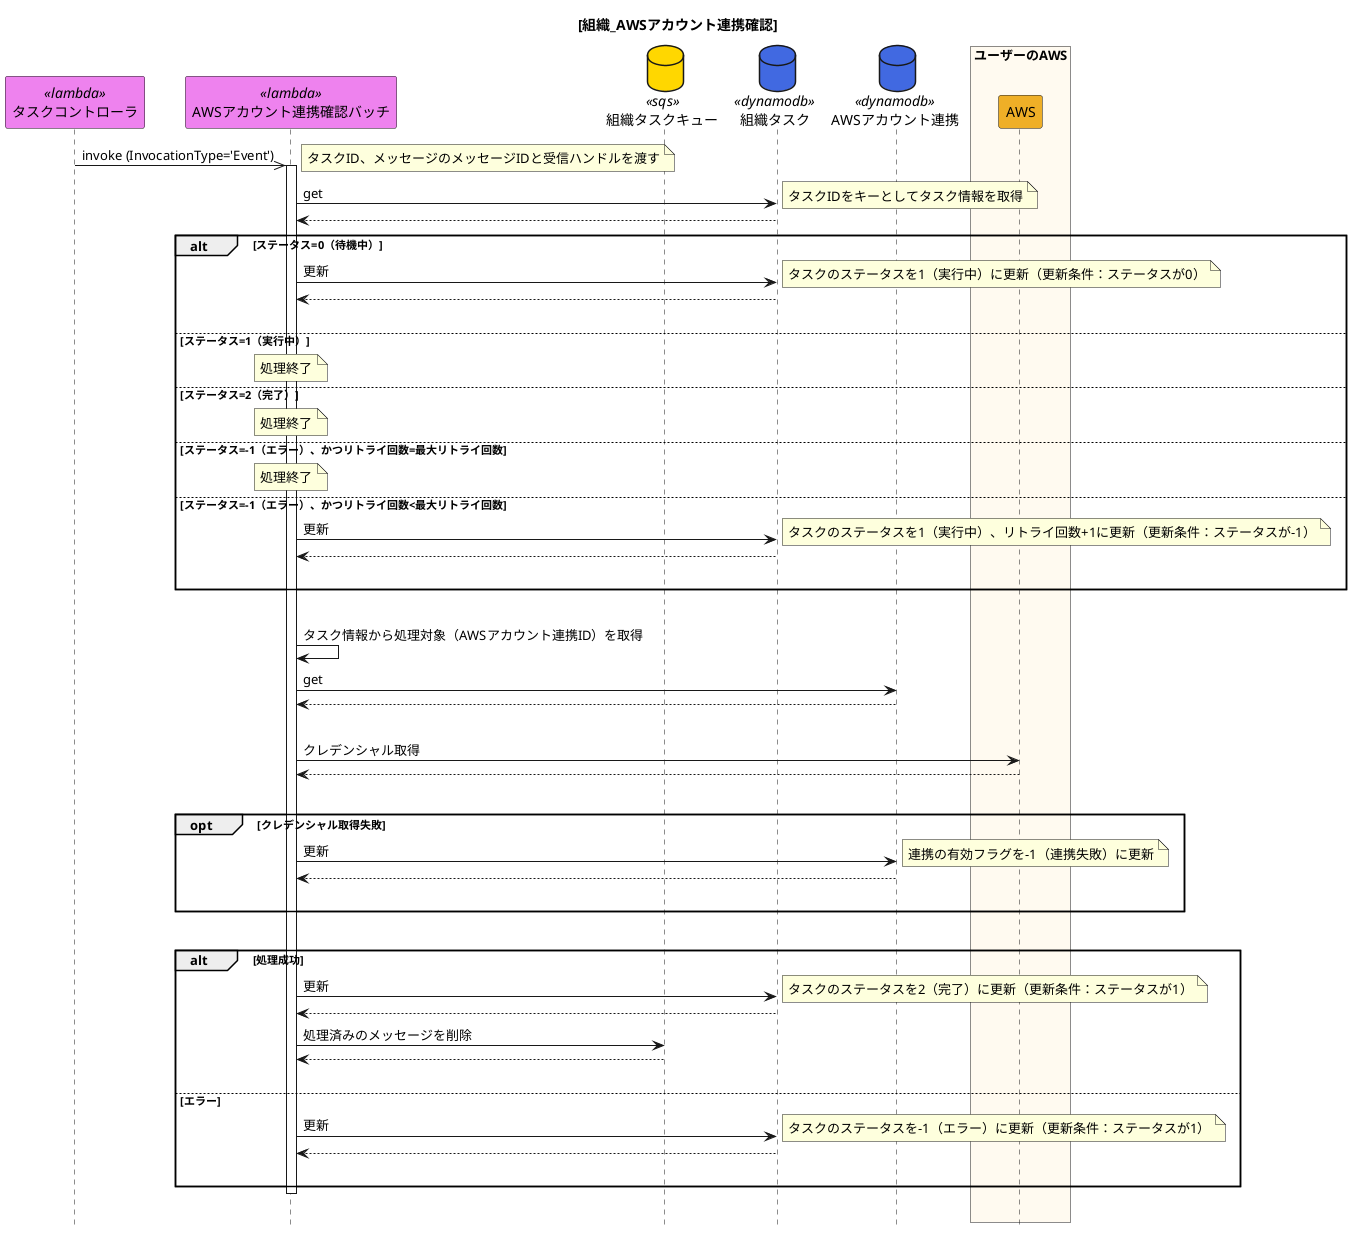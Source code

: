 @startuml{Batch_組織_AWSアカウント連携確認.png}
title [組織_AWSアカウント連携確認]
hide footbox

participant タスクコントローラ as controller <<lambda>> #violet
participant AWSアカウント連携確認バッチ as batch_aws_coop_check <<lambda>> #violet
database 組織タスクキュー as queue_org_task <<sqs>> #gold
database 組織タスク as table_org_task <<dynamodb>> #royalblue
database AWSアカウント連携 as table_awsac_coops <<dynamodb>> #royalblue
box "ユーザーのAWS" #floralwhite
participant AWS as users_aws #efaf27
end box


controller ->> batch_aws_coop_check :invoke (InvocationType='Event')
note right :タスクID、メッセージのメッセージIDと受信ハンドルを渡す
activate batch_aws_coop_check
    batch_aws_coop_check -> table_org_task :get
    note right :タスクIDをキーとしてタスク情報を取得
    table_org_task --> batch_aws_coop_check
    alt ステータス=0（待機中）
        batch_aws_coop_check -> table_org_task :更新
        note right :タスクのステータスを1（実行中）に更新（更新条件：ステータスが0）
        table_org_task --> batch_aws_coop_check
        |||
    else ステータス=1（実行中）
        note over batch_aws_coop_check: 処理終了
    else ステータス=2（完了）
        note over batch_aws_coop_check: 処理終了
    else ステータス=-1（エラー）、かつリトライ回数=最大リトライ回数
        note over batch_aws_coop_check: 処理終了
    else ステータス=-1（エラー）、かつリトライ回数<最大リトライ回数
        batch_aws_coop_check -> table_org_task :更新
        note right :タスクのステータスを1（実行中）、リトライ回数+1に更新（更新条件：ステータスが-1）
        table_org_task --> batch_aws_coop_check
        |||
    end
    |||
    batch_aws_coop_check -> batch_aws_coop_check :タスク情報から処理対象（AWSアカウント連携ID）を取得
    batch_aws_coop_check -> table_awsac_coops :get
    table_awsac_coops --> batch_aws_coop_check
    |||
    batch_aws_coop_check -> users_aws :クレデンシャル取得
    users_aws --> batch_aws_coop_check
    |||
    opt クレデンシャル取得失敗
        batch_aws_coop_check -> table_awsac_coops :更新
        note right :連携の有効フラグを-1（連携失敗）に更新
        table_awsac_coops --> batch_aws_coop_check
        |||
    end
    |||
    alt 処理成功
        batch_aws_coop_check -> table_org_task :更新
        note right :タスクのステータスを2（完了）に更新（更新条件：ステータスが1）
        table_org_task --> batch_aws_coop_check
        batch_aws_coop_check -> queue_org_task :処理済みのメッセージを削除
        queue_org_task --> batch_aws_coop_check
        |||
    else エラー
        batch_aws_coop_check -> table_org_task :更新
        note right :タスクのステータスを-1（エラー）に更新（更新条件：ステータスが1）
        table_org_task --> batch_aws_coop_check
        |||
    end
deactivate batch_aws_coop_check
|||



@enduml
